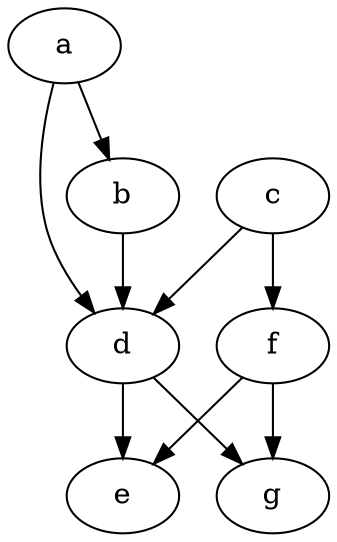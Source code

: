 digraph "exampleMultipleEntryAndExit" {
	a	[Weight=2,Start=0,Processor=1];
	b	[Weight=4,Start=2,Processor=1];
	c	[Weight=4,Start=0,Processor=2];
	d	[Weight=5,Start=6,Processor=1];
	e	[Weight=4,Start=11,Processor=1];
	f	[Weight=3,Start=4,Processor=2];
	g	[Weight=2,Start=13,Processor=2];
	f->e	[Weight=2];
	a->b	[Weight=6];
	b->d	[Weight=4];
	d->g	[Weight=2];
	c->d	[Weight=2];
	a->d	[Weight=3];
	d->e	[Weight=4];
	c->f	[Weight=4];
	f->g	[Weight=2];
}
